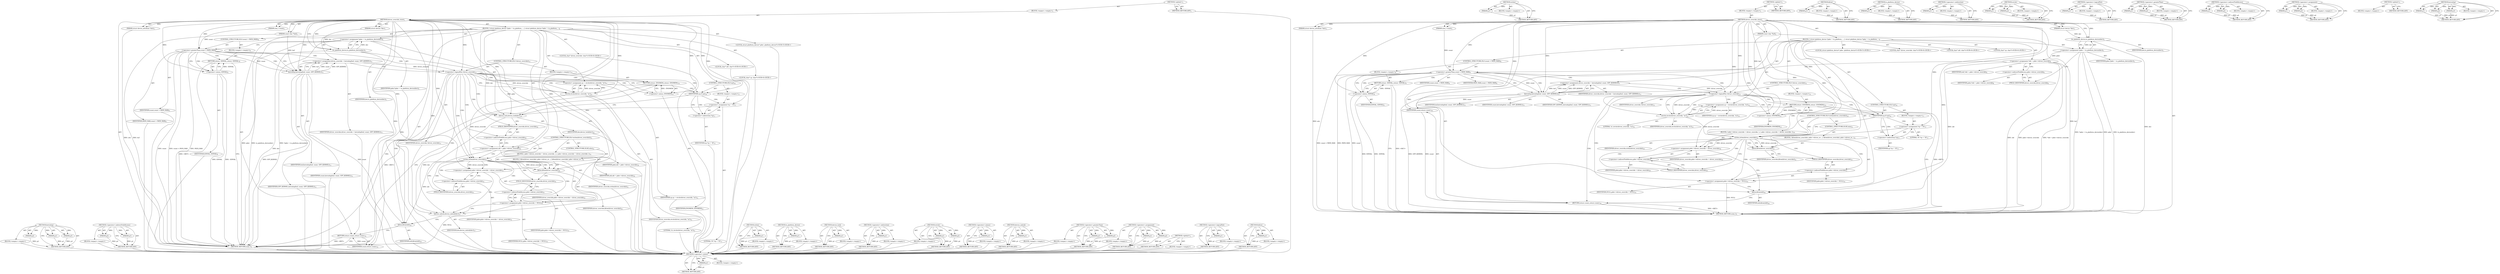 digraph "kfree" {
vulnerable_130 [label=<(METHOD,&lt;operator&gt;.minus)>];
vulnerable_131 [label=<(PARAM,p1)>];
vulnerable_132 [label=<(BLOCK,&lt;empty&gt;,&lt;empty&gt;)>];
vulnerable_133 [label=<(METHOD_RETURN,ANY)>];
vulnerable_153 [label=<(METHOD,strlen)>];
vulnerable_154 [label=<(PARAM,p1)>];
vulnerable_155 [label=<(BLOCK,&lt;empty&gt;,&lt;empty&gt;)>];
vulnerable_156 [label=<(METHOD_RETURN,ANY)>];
vulnerable_6 [label=<(METHOD,&lt;global&gt;)<SUB>1</SUB>>];
vulnerable_7 [label=<(BLOCK,&lt;empty&gt;,&lt;empty&gt;)<SUB>1</SUB>>];
vulnerable_8 [label=<(METHOD,driver_override_store)<SUB>1</SUB>>];
vulnerable_9 [label=<(PARAM,struct device *dev)<SUB>1</SUB>>];
vulnerable_10 [label=<(PARAM,struct device_attribute *attr)<SUB>2</SUB>>];
vulnerable_11 [label=<(PARAM,const char *buf)<SUB>3</SUB>>];
vulnerable_12 [label=<(PARAM,size_t count)<SUB>3</SUB>>];
vulnerable_13 [label=<(BLOCK,{
 	struct platform_device *pdev = to_platform_...,{
 	struct platform_device *pdev = to_platform_...)<SUB>4</SUB>>];
vulnerable_14 [label="<(LOCAL,struct platform_device* pdev: platform_device*)<SUB>5</SUB>>"];
vulnerable_15 [label=<(&lt;operator&gt;.assignment,*pdev = to_platform_device(dev))<SUB>5</SUB>>];
vulnerable_16 [label=<(IDENTIFIER,pdev,*pdev = to_platform_device(dev))<SUB>5</SUB>>];
vulnerable_17 [label=<(to_platform_device,to_platform_device(dev))<SUB>5</SUB>>];
vulnerable_18 [label=<(IDENTIFIER,dev,to_platform_device(dev))<SUB>5</SUB>>];
vulnerable_19 [label="<(LOCAL,char* driver_override: char*)<SUB>6</SUB>>"];
vulnerable_20 [label="<(LOCAL,char* old: char*)<SUB>6</SUB>>"];
vulnerable_21 [label="<(LOCAL,char* cp: char*)<SUB>6</SUB>>"];
vulnerable_22 [label=<(&lt;operator&gt;.assignment,*old = pdev-&gt;driver_override)<SUB>6</SUB>>];
vulnerable_23 [label=<(IDENTIFIER,old,*old = pdev-&gt;driver_override)<SUB>6</SUB>>];
vulnerable_24 [label=<(&lt;operator&gt;.indirectFieldAccess,pdev-&gt;driver_override)<SUB>6</SUB>>];
vulnerable_25 [label=<(IDENTIFIER,pdev,*old = pdev-&gt;driver_override)<SUB>6</SUB>>];
vulnerable_26 [label=<(FIELD_IDENTIFIER,driver_override,driver_override)<SUB>6</SUB>>];
vulnerable_27 [label=<(CONTROL_STRUCTURE,IF,if (count &gt; PATH_MAX))<SUB>8</SUB>>];
vulnerable_28 [label=<(&lt;operator&gt;.greaterThan,count &gt; PATH_MAX)<SUB>8</SUB>>];
vulnerable_29 [label=<(IDENTIFIER,count,count &gt; PATH_MAX)<SUB>8</SUB>>];
vulnerable_30 [label=<(IDENTIFIER,PATH_MAX,count &gt; PATH_MAX)<SUB>8</SUB>>];
vulnerable_31 [label=<(BLOCK,&lt;empty&gt;,&lt;empty&gt;)<SUB>9</SUB>>];
vulnerable_32 [label=<(RETURN,return -EINVAL;,return -EINVAL;)<SUB>9</SUB>>];
vulnerable_33 [label=<(&lt;operator&gt;.minus,-EINVAL)<SUB>9</SUB>>];
vulnerable_34 [label=<(IDENTIFIER,EINVAL,-EINVAL)<SUB>9</SUB>>];
vulnerable_35 [label=<(&lt;operator&gt;.assignment,driver_override = kstrndup(buf, count, GFP_KERNEL))<SUB>11</SUB>>];
vulnerable_36 [label=<(IDENTIFIER,driver_override,driver_override = kstrndup(buf, count, GFP_KERNEL))<SUB>11</SUB>>];
vulnerable_37 [label=<(kstrndup,kstrndup(buf, count, GFP_KERNEL))<SUB>11</SUB>>];
vulnerable_38 [label=<(IDENTIFIER,buf,kstrndup(buf, count, GFP_KERNEL))<SUB>11</SUB>>];
vulnerable_39 [label=<(IDENTIFIER,count,kstrndup(buf, count, GFP_KERNEL))<SUB>11</SUB>>];
vulnerable_40 [label=<(IDENTIFIER,GFP_KERNEL,kstrndup(buf, count, GFP_KERNEL))<SUB>11</SUB>>];
vulnerable_41 [label=<(CONTROL_STRUCTURE,IF,if (!driver_override))<SUB>12</SUB>>];
vulnerable_42 [label=<(&lt;operator&gt;.logicalNot,!driver_override)<SUB>12</SUB>>];
vulnerable_43 [label=<(IDENTIFIER,driver_override,!driver_override)<SUB>12</SUB>>];
vulnerable_44 [label=<(BLOCK,&lt;empty&gt;,&lt;empty&gt;)<SUB>13</SUB>>];
vulnerable_45 [label=<(RETURN,return -ENOMEM;,return -ENOMEM;)<SUB>13</SUB>>];
vulnerable_46 [label=<(&lt;operator&gt;.minus,-ENOMEM)<SUB>13</SUB>>];
vulnerable_47 [label=<(IDENTIFIER,ENOMEM,-ENOMEM)<SUB>13</SUB>>];
vulnerable_48 [label=<(&lt;operator&gt;.assignment,cp = strchr(driver_override, '\n'))<SUB>15</SUB>>];
vulnerable_49 [label=<(IDENTIFIER,cp,cp = strchr(driver_override, '\n'))<SUB>15</SUB>>];
vulnerable_50 [label=<(strchr,strchr(driver_override, '\n'))<SUB>15</SUB>>];
vulnerable_51 [label=<(IDENTIFIER,driver_override,strchr(driver_override, '\n'))<SUB>15</SUB>>];
vulnerable_52 [label=<(LITERAL,'\n',strchr(driver_override, '\n'))<SUB>15</SUB>>];
vulnerable_53 [label=<(CONTROL_STRUCTURE,IF,if (cp))<SUB>16</SUB>>];
vulnerable_54 [label=<(IDENTIFIER,cp,if (cp))<SUB>16</SUB>>];
vulnerable_55 [label=<(BLOCK,&lt;empty&gt;,&lt;empty&gt;)<SUB>17</SUB>>];
vulnerable_56 [label=<(&lt;operator&gt;.assignment,*cp = '\0')<SUB>17</SUB>>];
vulnerable_57 [label=<(&lt;operator&gt;.indirection,*cp)<SUB>17</SUB>>];
vulnerable_58 [label=<(IDENTIFIER,cp,*cp = '\0')<SUB>17</SUB>>];
vulnerable_59 [label=<(LITERAL,'\0',*cp = '\0')<SUB>17</SUB>>];
vulnerable_60 [label=<(CONTROL_STRUCTURE,IF,if (strlen(driver_override)))<SUB>19</SUB>>];
vulnerable_61 [label=<(strlen,strlen(driver_override))<SUB>19</SUB>>];
vulnerable_62 [label=<(IDENTIFIER,driver_override,strlen(driver_override))<SUB>19</SUB>>];
vulnerable_63 [label=<(BLOCK,{
 		pdev-&gt;driver_override = driver_override;
 	},{
 		pdev-&gt;driver_override = driver_override;
 	})<SUB>19</SUB>>];
vulnerable_64 [label=<(&lt;operator&gt;.assignment,pdev-&gt;driver_override = driver_override)<SUB>20</SUB>>];
vulnerable_65 [label=<(&lt;operator&gt;.indirectFieldAccess,pdev-&gt;driver_override)<SUB>20</SUB>>];
vulnerable_66 [label=<(IDENTIFIER,pdev,pdev-&gt;driver_override = driver_override)<SUB>20</SUB>>];
vulnerable_67 [label=<(FIELD_IDENTIFIER,driver_override,driver_override)<SUB>20</SUB>>];
vulnerable_68 [label=<(IDENTIFIER,driver_override,pdev-&gt;driver_override = driver_override)<SUB>20</SUB>>];
vulnerable_69 [label=<(CONTROL_STRUCTURE,ELSE,else)<SUB>21</SUB>>];
vulnerable_70 [label=<(BLOCK,{
 		kfree(driver_override);
 		pdev-&gt;driver_ov...,{
 		kfree(driver_override);
 		pdev-&gt;driver_ov...)<SUB>21</SUB>>];
vulnerable_71 [label=<(kfree,kfree(driver_override))<SUB>22</SUB>>];
vulnerable_72 [label=<(IDENTIFIER,driver_override,kfree(driver_override))<SUB>22</SUB>>];
vulnerable_73 [label=<(&lt;operator&gt;.assignment,pdev-&gt;driver_override = NULL)<SUB>23</SUB>>];
vulnerable_74 [label=<(&lt;operator&gt;.indirectFieldAccess,pdev-&gt;driver_override)<SUB>23</SUB>>];
vulnerable_75 [label=<(IDENTIFIER,pdev,pdev-&gt;driver_override = NULL)<SUB>23</SUB>>];
vulnerable_76 [label=<(FIELD_IDENTIFIER,driver_override,driver_override)<SUB>23</SUB>>];
vulnerable_77 [label=<(IDENTIFIER,NULL,pdev-&gt;driver_override = NULL)<SUB>23</SUB>>];
vulnerable_78 [label=<(kfree,kfree(old))<SUB>26</SUB>>];
vulnerable_79 [label=<(IDENTIFIER,old,kfree(old))<SUB>26</SUB>>];
vulnerable_80 [label=<(RETURN,return count;,return count;)<SUB>28</SUB>>];
vulnerable_81 [label=<(IDENTIFIER,count,return count;)<SUB>28</SUB>>];
vulnerable_82 [label=<(METHOD_RETURN,ssize_t)<SUB>1</SUB>>];
vulnerable_84 [label=<(METHOD_RETURN,ANY)<SUB>1</SUB>>];
vulnerable_157 [label=<(METHOD,kfree)>];
vulnerable_158 [label=<(PARAM,p1)>];
vulnerable_159 [label=<(BLOCK,&lt;empty&gt;,&lt;empty&gt;)>];
vulnerable_160 [label=<(METHOD_RETURN,ANY)>];
vulnerable_116 [label=<(METHOD,to_platform_device)>];
vulnerable_117 [label=<(PARAM,p1)>];
vulnerable_118 [label=<(BLOCK,&lt;empty&gt;,&lt;empty&gt;)>];
vulnerable_119 [label=<(METHOD_RETURN,ANY)>];
vulnerable_149 [label=<(METHOD,&lt;operator&gt;.indirection)>];
vulnerable_150 [label=<(PARAM,p1)>];
vulnerable_151 [label=<(BLOCK,&lt;empty&gt;,&lt;empty&gt;)>];
vulnerable_152 [label=<(METHOD_RETURN,ANY)>];
vulnerable_144 [label=<(METHOD,strchr)>];
vulnerable_145 [label=<(PARAM,p1)>];
vulnerable_146 [label=<(PARAM,p2)>];
vulnerable_147 [label=<(BLOCK,&lt;empty&gt;,&lt;empty&gt;)>];
vulnerable_148 [label=<(METHOD_RETURN,ANY)>];
vulnerable_140 [label=<(METHOD,&lt;operator&gt;.logicalNot)>];
vulnerable_141 [label=<(PARAM,p1)>];
vulnerable_142 [label=<(BLOCK,&lt;empty&gt;,&lt;empty&gt;)>];
vulnerable_143 [label=<(METHOD_RETURN,ANY)>];
vulnerable_125 [label=<(METHOD,&lt;operator&gt;.greaterThan)>];
vulnerable_126 [label=<(PARAM,p1)>];
vulnerable_127 [label=<(PARAM,p2)>];
vulnerable_128 [label=<(BLOCK,&lt;empty&gt;,&lt;empty&gt;)>];
vulnerable_129 [label=<(METHOD_RETURN,ANY)>];
vulnerable_120 [label=<(METHOD,&lt;operator&gt;.indirectFieldAccess)>];
vulnerable_121 [label=<(PARAM,p1)>];
vulnerable_122 [label=<(PARAM,p2)>];
vulnerable_123 [label=<(BLOCK,&lt;empty&gt;,&lt;empty&gt;)>];
vulnerable_124 [label=<(METHOD_RETURN,ANY)>];
vulnerable_111 [label=<(METHOD,&lt;operator&gt;.assignment)>];
vulnerable_112 [label=<(PARAM,p1)>];
vulnerable_113 [label=<(PARAM,p2)>];
vulnerable_114 [label=<(BLOCK,&lt;empty&gt;,&lt;empty&gt;)>];
vulnerable_115 [label=<(METHOD_RETURN,ANY)>];
vulnerable_105 [label=<(METHOD,&lt;global&gt;)<SUB>1</SUB>>];
vulnerable_106 [label=<(BLOCK,&lt;empty&gt;,&lt;empty&gt;)>];
vulnerable_107 [label=<(METHOD_RETURN,ANY)>];
vulnerable_134 [label=<(METHOD,kstrndup)>];
vulnerable_135 [label=<(PARAM,p1)>];
vulnerable_136 [label=<(PARAM,p2)>];
vulnerable_137 [label=<(PARAM,p3)>];
vulnerable_138 [label=<(BLOCK,&lt;empty&gt;,&lt;empty&gt;)>];
vulnerable_139 [label=<(METHOD_RETURN,ANY)>];
fixed_133 [label=<(METHOD,kstrndup)>];
fixed_134 [label=<(PARAM,p1)>];
fixed_135 [label=<(PARAM,p2)>];
fixed_136 [label=<(PARAM,p3)>];
fixed_137 [label=<(BLOCK,&lt;empty&gt;,&lt;empty&gt;)>];
fixed_138 [label=<(METHOD_RETURN,ANY)>];
fixed_156 [label=<(METHOD,&lt;operator&gt;.indirectFieldAccess)>];
fixed_157 [label=<(PARAM,p1)>];
fixed_158 [label=<(PARAM,p2)>];
fixed_159 [label=<(BLOCK,&lt;empty&gt;,&lt;empty&gt;)>];
fixed_160 [label=<(METHOD_RETURN,ANY)>];
fixed_6 [label=<(METHOD,&lt;global&gt;)<SUB>1</SUB>>];
fixed_7 [label=<(BLOCK,&lt;empty&gt;,&lt;empty&gt;)<SUB>1</SUB>>];
fixed_8 [label=<(METHOD,driver_override_store)<SUB>1</SUB>>];
fixed_9 [label=<(PARAM,struct device *dev)<SUB>1</SUB>>];
fixed_10 [label=<(PARAM,struct device_attribute *attr)<SUB>2</SUB>>];
fixed_11 [label=<(PARAM,const char *buf)<SUB>3</SUB>>];
fixed_12 [label=<(PARAM,size_t count)<SUB>3</SUB>>];
fixed_13 [label=<(BLOCK,{
 	struct platform_device *pdev = to_platform_...,{
 	struct platform_device *pdev = to_platform_...)<SUB>4</SUB>>];
fixed_14 [label="<(LOCAL,struct platform_device* pdev: platform_device*)<SUB>5</SUB>>"];
fixed_15 [label=<(&lt;operator&gt;.assignment,*pdev = to_platform_device(dev))<SUB>5</SUB>>];
fixed_16 [label=<(IDENTIFIER,pdev,*pdev = to_platform_device(dev))<SUB>5</SUB>>];
fixed_17 [label=<(to_platform_device,to_platform_device(dev))<SUB>5</SUB>>];
fixed_18 [label=<(IDENTIFIER,dev,to_platform_device(dev))<SUB>5</SUB>>];
fixed_19 [label="<(LOCAL,char* driver_override: char*)<SUB>6</SUB>>"];
fixed_20 [label="<(LOCAL,char* old: char*)<SUB>6</SUB>>"];
fixed_21 [label="<(LOCAL,char* cp: char*)<SUB>6</SUB>>"];
fixed_22 [label=<(CONTROL_STRUCTURE,IF,if (count &gt; PATH_MAX))<SUB>8</SUB>>];
fixed_23 [label=<(&lt;operator&gt;.greaterThan,count &gt; PATH_MAX)<SUB>8</SUB>>];
fixed_24 [label=<(IDENTIFIER,count,count &gt; PATH_MAX)<SUB>8</SUB>>];
fixed_25 [label=<(IDENTIFIER,PATH_MAX,count &gt; PATH_MAX)<SUB>8</SUB>>];
fixed_26 [label=<(BLOCK,&lt;empty&gt;,&lt;empty&gt;)<SUB>9</SUB>>];
fixed_27 [label=<(RETURN,return -EINVAL;,return -EINVAL;)<SUB>9</SUB>>];
fixed_28 [label=<(&lt;operator&gt;.minus,-EINVAL)<SUB>9</SUB>>];
fixed_29 [label=<(IDENTIFIER,EINVAL,-EINVAL)<SUB>9</SUB>>];
fixed_30 [label=<(&lt;operator&gt;.assignment,driver_override = kstrndup(buf, count, GFP_KERNEL))<SUB>11</SUB>>];
fixed_31 [label=<(IDENTIFIER,driver_override,driver_override = kstrndup(buf, count, GFP_KERNEL))<SUB>11</SUB>>];
fixed_32 [label=<(kstrndup,kstrndup(buf, count, GFP_KERNEL))<SUB>11</SUB>>];
fixed_33 [label=<(IDENTIFIER,buf,kstrndup(buf, count, GFP_KERNEL))<SUB>11</SUB>>];
fixed_34 [label=<(IDENTIFIER,count,kstrndup(buf, count, GFP_KERNEL))<SUB>11</SUB>>];
fixed_35 [label=<(IDENTIFIER,GFP_KERNEL,kstrndup(buf, count, GFP_KERNEL))<SUB>11</SUB>>];
fixed_36 [label=<(CONTROL_STRUCTURE,IF,if (!driver_override))<SUB>12</SUB>>];
fixed_37 [label=<(&lt;operator&gt;.logicalNot,!driver_override)<SUB>12</SUB>>];
fixed_38 [label=<(IDENTIFIER,driver_override,!driver_override)<SUB>12</SUB>>];
fixed_39 [label=<(BLOCK,&lt;empty&gt;,&lt;empty&gt;)<SUB>13</SUB>>];
fixed_40 [label=<(RETURN,return -ENOMEM;,return -ENOMEM;)<SUB>13</SUB>>];
fixed_41 [label=<(&lt;operator&gt;.minus,-ENOMEM)<SUB>13</SUB>>];
fixed_42 [label=<(IDENTIFIER,ENOMEM,-ENOMEM)<SUB>13</SUB>>];
fixed_43 [label=<(&lt;operator&gt;.assignment,cp = strchr(driver_override, '\n'))<SUB>15</SUB>>];
fixed_44 [label=<(IDENTIFIER,cp,cp = strchr(driver_override, '\n'))<SUB>15</SUB>>];
fixed_45 [label=<(strchr,strchr(driver_override, '\n'))<SUB>15</SUB>>];
fixed_46 [label=<(IDENTIFIER,driver_override,strchr(driver_override, '\n'))<SUB>15</SUB>>];
fixed_47 [label=<(LITERAL,'\n',strchr(driver_override, '\n'))<SUB>15</SUB>>];
fixed_48 [label=<(CONTROL_STRUCTURE,IF,if (cp))<SUB>16</SUB>>];
fixed_49 [label=<(IDENTIFIER,cp,if (cp))<SUB>16</SUB>>];
fixed_50 [label=<(BLOCK,&lt;empty&gt;,&lt;empty&gt;)<SUB>17</SUB>>];
fixed_51 [label=<(&lt;operator&gt;.assignment,*cp = '\0')<SUB>17</SUB>>];
fixed_52 [label=<(&lt;operator&gt;.indirection,*cp)<SUB>17</SUB>>];
fixed_53 [label=<(IDENTIFIER,cp,*cp = '\0')<SUB>17</SUB>>];
fixed_54 [label=<(LITERAL,'\0',*cp = '\0')<SUB>17</SUB>>];
fixed_55 [label=<(device_lock,device_lock(dev))<SUB>19</SUB>>];
fixed_56 [label=<(IDENTIFIER,dev,device_lock(dev))<SUB>19</SUB>>];
fixed_57 [label=<(&lt;operator&gt;.assignment,old = pdev-&gt;driver_override)<SUB>20</SUB>>];
fixed_58 [label=<(IDENTIFIER,old,old = pdev-&gt;driver_override)<SUB>20</SUB>>];
fixed_59 [label=<(&lt;operator&gt;.indirectFieldAccess,pdev-&gt;driver_override)<SUB>20</SUB>>];
fixed_60 [label=<(IDENTIFIER,pdev,old = pdev-&gt;driver_override)<SUB>20</SUB>>];
fixed_61 [label=<(FIELD_IDENTIFIER,driver_override,driver_override)<SUB>20</SUB>>];
fixed_62 [label=<(CONTROL_STRUCTURE,IF,if (strlen(driver_override)))<SUB>21</SUB>>];
fixed_63 [label=<(strlen,strlen(driver_override))<SUB>21</SUB>>];
fixed_64 [label=<(IDENTIFIER,driver_override,strlen(driver_override))<SUB>21</SUB>>];
fixed_65 [label=<(BLOCK,{
 		pdev-&gt;driver_override = driver_override;
 	},{
 		pdev-&gt;driver_override = driver_override;
 	})<SUB>21</SUB>>];
fixed_66 [label=<(&lt;operator&gt;.assignment,pdev-&gt;driver_override = driver_override)<SUB>22</SUB>>];
fixed_67 [label=<(&lt;operator&gt;.indirectFieldAccess,pdev-&gt;driver_override)<SUB>22</SUB>>];
fixed_68 [label=<(IDENTIFIER,pdev,pdev-&gt;driver_override = driver_override)<SUB>22</SUB>>];
fixed_69 [label=<(FIELD_IDENTIFIER,driver_override,driver_override)<SUB>22</SUB>>];
fixed_70 [label=<(IDENTIFIER,driver_override,pdev-&gt;driver_override = driver_override)<SUB>22</SUB>>];
fixed_71 [label=<(CONTROL_STRUCTURE,ELSE,else)<SUB>23</SUB>>];
fixed_72 [label=<(BLOCK,{
 		kfree(driver_override);
 		pdev-&gt;driver_ov...,{
 		kfree(driver_override);
 		pdev-&gt;driver_ov...)<SUB>23</SUB>>];
fixed_73 [label=<(kfree,kfree(driver_override))<SUB>24</SUB>>];
fixed_74 [label=<(IDENTIFIER,driver_override,kfree(driver_override))<SUB>24</SUB>>];
fixed_75 [label=<(&lt;operator&gt;.assignment,pdev-&gt;driver_override = NULL)<SUB>25</SUB>>];
fixed_76 [label=<(&lt;operator&gt;.indirectFieldAccess,pdev-&gt;driver_override)<SUB>25</SUB>>];
fixed_77 [label=<(IDENTIFIER,pdev,pdev-&gt;driver_override = NULL)<SUB>25</SUB>>];
fixed_78 [label=<(FIELD_IDENTIFIER,driver_override,driver_override)<SUB>25</SUB>>];
fixed_79 [label=<(IDENTIFIER,NULL,pdev-&gt;driver_override = NULL)<SUB>25</SUB>>];
fixed_80 [label=<(device_unlock,device_unlock(dev))<SUB>27</SUB>>];
fixed_81 [label=<(IDENTIFIER,dev,device_unlock(dev))<SUB>27</SUB>>];
fixed_82 [label=<(kfree,kfree(old))<SUB>29</SUB>>];
fixed_83 [label=<(IDENTIFIER,old,kfree(old))<SUB>29</SUB>>];
fixed_84 [label=<(RETURN,return count;,return count;)<SUB>31</SUB>>];
fixed_85 [label=<(IDENTIFIER,count,return count;)<SUB>31</SUB>>];
fixed_86 [label=<(METHOD_RETURN,ssize_t)<SUB>1</SUB>>];
fixed_88 [label=<(METHOD_RETURN,ANY)<SUB>1</SUB>>];
fixed_161 [label=<(METHOD,strlen)>];
fixed_162 [label=<(PARAM,p1)>];
fixed_163 [label=<(BLOCK,&lt;empty&gt;,&lt;empty&gt;)>];
fixed_164 [label=<(METHOD_RETURN,ANY)>];
fixed_120 [label=<(METHOD,to_platform_device)>];
fixed_121 [label=<(PARAM,p1)>];
fixed_122 [label=<(BLOCK,&lt;empty&gt;,&lt;empty&gt;)>];
fixed_123 [label=<(METHOD_RETURN,ANY)>];
fixed_152 [label=<(METHOD,device_lock)>];
fixed_153 [label=<(PARAM,p1)>];
fixed_154 [label=<(BLOCK,&lt;empty&gt;,&lt;empty&gt;)>];
fixed_155 [label=<(METHOD_RETURN,ANY)>];
fixed_148 [label=<(METHOD,&lt;operator&gt;.indirection)>];
fixed_149 [label=<(PARAM,p1)>];
fixed_150 [label=<(BLOCK,&lt;empty&gt;,&lt;empty&gt;)>];
fixed_151 [label=<(METHOD_RETURN,ANY)>];
fixed_143 [label=<(METHOD,strchr)>];
fixed_144 [label=<(PARAM,p1)>];
fixed_145 [label=<(PARAM,p2)>];
fixed_146 [label=<(BLOCK,&lt;empty&gt;,&lt;empty&gt;)>];
fixed_147 [label=<(METHOD_RETURN,ANY)>];
fixed_129 [label=<(METHOD,&lt;operator&gt;.minus)>];
fixed_130 [label=<(PARAM,p1)>];
fixed_131 [label=<(BLOCK,&lt;empty&gt;,&lt;empty&gt;)>];
fixed_132 [label=<(METHOD_RETURN,ANY)>];
fixed_169 [label=<(METHOD,device_unlock)>];
fixed_170 [label=<(PARAM,p1)>];
fixed_171 [label=<(BLOCK,&lt;empty&gt;,&lt;empty&gt;)>];
fixed_172 [label=<(METHOD_RETURN,ANY)>];
fixed_124 [label=<(METHOD,&lt;operator&gt;.greaterThan)>];
fixed_125 [label=<(PARAM,p1)>];
fixed_126 [label=<(PARAM,p2)>];
fixed_127 [label=<(BLOCK,&lt;empty&gt;,&lt;empty&gt;)>];
fixed_128 [label=<(METHOD_RETURN,ANY)>];
fixed_115 [label=<(METHOD,&lt;operator&gt;.assignment)>];
fixed_116 [label=<(PARAM,p1)>];
fixed_117 [label=<(PARAM,p2)>];
fixed_118 [label=<(BLOCK,&lt;empty&gt;,&lt;empty&gt;)>];
fixed_119 [label=<(METHOD_RETURN,ANY)>];
fixed_109 [label=<(METHOD,&lt;global&gt;)<SUB>1</SUB>>];
fixed_110 [label=<(BLOCK,&lt;empty&gt;,&lt;empty&gt;)>];
fixed_111 [label=<(METHOD_RETURN,ANY)>];
fixed_139 [label=<(METHOD,&lt;operator&gt;.logicalNot)>];
fixed_140 [label=<(PARAM,p1)>];
fixed_141 [label=<(BLOCK,&lt;empty&gt;,&lt;empty&gt;)>];
fixed_142 [label=<(METHOD_RETURN,ANY)>];
fixed_165 [label=<(METHOD,kfree)>];
fixed_166 [label=<(PARAM,p1)>];
fixed_167 [label=<(BLOCK,&lt;empty&gt;,&lt;empty&gt;)>];
fixed_168 [label=<(METHOD_RETURN,ANY)>];
vulnerable_130 -> vulnerable_131  [key=0, label="AST: "];
vulnerable_130 -> vulnerable_131  [key=1, label="DDG: "];
vulnerable_130 -> vulnerable_132  [key=0, label="AST: "];
vulnerable_130 -> vulnerable_133  [key=0, label="AST: "];
vulnerable_130 -> vulnerable_133  [key=1, label="CFG: "];
vulnerable_131 -> vulnerable_133  [key=0, label="DDG: p1"];
vulnerable_153 -> vulnerable_154  [key=0, label="AST: "];
vulnerable_153 -> vulnerable_154  [key=1, label="DDG: "];
vulnerable_153 -> vulnerable_155  [key=0, label="AST: "];
vulnerable_153 -> vulnerable_156  [key=0, label="AST: "];
vulnerable_153 -> vulnerable_156  [key=1, label="CFG: "];
vulnerable_154 -> vulnerable_156  [key=0, label="DDG: p1"];
vulnerable_6 -> vulnerable_7  [key=0, label="AST: "];
vulnerable_6 -> vulnerable_84  [key=0, label="AST: "];
vulnerable_6 -> vulnerable_84  [key=1, label="CFG: "];
vulnerable_7 -> vulnerable_8  [key=0, label="AST: "];
vulnerable_8 -> vulnerable_9  [key=0, label="AST: "];
vulnerable_8 -> vulnerable_9  [key=1, label="DDG: "];
vulnerable_8 -> vulnerable_10  [key=0, label="AST: "];
vulnerable_8 -> vulnerable_10  [key=1, label="DDG: "];
vulnerable_8 -> vulnerable_11  [key=0, label="AST: "];
vulnerable_8 -> vulnerable_11  [key=1, label="DDG: "];
vulnerable_8 -> vulnerable_12  [key=0, label="AST: "];
vulnerable_8 -> vulnerable_12  [key=1, label="DDG: "];
vulnerable_8 -> vulnerable_13  [key=0, label="AST: "];
vulnerable_8 -> vulnerable_82  [key=0, label="AST: "];
vulnerable_8 -> vulnerable_17  [key=0, label="CFG: "];
vulnerable_8 -> vulnerable_17  [key=1, label="DDG: "];
vulnerable_8 -> vulnerable_54  [key=0, label="DDG: "];
vulnerable_8 -> vulnerable_78  [key=0, label="DDG: "];
vulnerable_8 -> vulnerable_81  [key=0, label="DDG: "];
vulnerable_8 -> vulnerable_28  [key=0, label="DDG: "];
vulnerable_8 -> vulnerable_37  [key=0, label="DDG: "];
vulnerable_8 -> vulnerable_42  [key=0, label="DDG: "];
vulnerable_8 -> vulnerable_50  [key=0, label="DDG: "];
vulnerable_8 -> vulnerable_56  [key=0, label="DDG: "];
vulnerable_8 -> vulnerable_61  [key=0, label="DDG: "];
vulnerable_8 -> vulnerable_64  [key=0, label="DDG: "];
vulnerable_8 -> vulnerable_73  [key=0, label="DDG: "];
vulnerable_8 -> vulnerable_33  [key=0, label="DDG: "];
vulnerable_8 -> vulnerable_46  [key=0, label="DDG: "];
vulnerable_8 -> vulnerable_71  [key=0, label="DDG: "];
vulnerable_9 -> vulnerable_17  [key=0, label="DDG: dev"];
vulnerable_10 -> vulnerable_82  [key=0, label="DDG: attr"];
vulnerable_11 -> vulnerable_82  [key=0, label="DDG: buf"];
vulnerable_11 -> vulnerable_37  [key=0, label="DDG: buf"];
vulnerable_12 -> vulnerable_28  [key=0, label="DDG: count"];
vulnerable_13 -> vulnerable_14  [key=0, label="AST: "];
vulnerable_13 -> vulnerable_15  [key=0, label="AST: "];
vulnerable_13 -> vulnerable_19  [key=0, label="AST: "];
vulnerable_13 -> vulnerable_20  [key=0, label="AST: "];
vulnerable_13 -> vulnerable_21  [key=0, label="AST: "];
vulnerable_13 -> vulnerable_22  [key=0, label="AST: "];
vulnerable_13 -> vulnerable_27  [key=0, label="AST: "];
vulnerable_13 -> vulnerable_35  [key=0, label="AST: "];
vulnerable_13 -> vulnerable_41  [key=0, label="AST: "];
vulnerable_13 -> vulnerable_48  [key=0, label="AST: "];
vulnerable_13 -> vulnerable_53  [key=0, label="AST: "];
vulnerable_13 -> vulnerable_60  [key=0, label="AST: "];
vulnerable_13 -> vulnerable_78  [key=0, label="AST: "];
vulnerable_13 -> vulnerable_80  [key=0, label="AST: "];
vulnerable_15 -> vulnerable_16  [key=0, label="AST: "];
vulnerable_15 -> vulnerable_17  [key=0, label="AST: "];
vulnerable_15 -> vulnerable_26  [key=0, label="CFG: "];
vulnerable_15 -> vulnerable_82  [key=0, label="DDG: pdev"];
vulnerable_15 -> vulnerable_82  [key=1, label="DDG: to_platform_device(dev)"];
vulnerable_15 -> vulnerable_82  [key=2, label="DDG: *pdev = to_platform_device(dev)"];
vulnerable_15 -> vulnerable_22  [key=0, label="DDG: pdev"];
vulnerable_17 -> vulnerable_18  [key=0, label="AST: "];
vulnerable_17 -> vulnerable_15  [key=0, label="CFG: "];
vulnerable_17 -> vulnerable_15  [key=1, label="DDG: dev"];
vulnerable_17 -> vulnerable_82  [key=0, label="DDG: dev"];
vulnerable_22 -> vulnerable_23  [key=0, label="AST: "];
vulnerable_22 -> vulnerable_24  [key=0, label="AST: "];
vulnerable_22 -> vulnerable_28  [key=0, label="CFG: "];
vulnerable_22 -> vulnerable_82  [key=0, label="DDG: old"];
vulnerable_22 -> vulnerable_82  [key=1, label="DDG: pdev-&gt;driver_override"];
vulnerable_22 -> vulnerable_82  [key=2, label="DDG: *old = pdev-&gt;driver_override"];
vulnerable_22 -> vulnerable_78  [key=0, label="DDG: old"];
vulnerable_24 -> vulnerable_25  [key=0, label="AST: "];
vulnerable_24 -> vulnerable_26  [key=0, label="AST: "];
vulnerable_24 -> vulnerable_22  [key=0, label="CFG: "];
vulnerable_26 -> vulnerable_24  [key=0, label="CFG: "];
vulnerable_27 -> vulnerable_28  [key=0, label="AST: "];
vulnerable_27 -> vulnerable_31  [key=0, label="AST: "];
vulnerable_28 -> vulnerable_29  [key=0, label="AST: "];
vulnerable_28 -> vulnerable_30  [key=0, label="AST: "];
vulnerable_28 -> vulnerable_33  [key=0, label="CFG: "];
vulnerable_28 -> vulnerable_33  [key=1, label="CDG: "];
vulnerable_28 -> vulnerable_37  [key=0, label="CFG: "];
vulnerable_28 -> vulnerable_37  [key=1, label="DDG: count"];
vulnerable_28 -> vulnerable_37  [key=2, label="CDG: "];
vulnerable_28 -> vulnerable_82  [key=0, label="DDG: count"];
vulnerable_28 -> vulnerable_82  [key=1, label="DDG: count &gt; PATH_MAX"];
vulnerable_28 -> vulnerable_82  [key=2, label="DDG: PATH_MAX"];
vulnerable_28 -> vulnerable_32  [key=0, label="CDG: "];
vulnerable_28 -> vulnerable_42  [key=0, label="CDG: "];
vulnerable_28 -> vulnerable_35  [key=0, label="CDG: "];
vulnerable_31 -> vulnerable_32  [key=0, label="AST: "];
vulnerable_32 -> vulnerable_33  [key=0, label="AST: "];
vulnerable_32 -> vulnerable_82  [key=0, label="CFG: "];
vulnerable_32 -> vulnerable_82  [key=1, label="DDG: &lt;RET&gt;"];
vulnerable_33 -> vulnerable_34  [key=0, label="AST: "];
vulnerable_33 -> vulnerable_32  [key=0, label="CFG: "];
vulnerable_33 -> vulnerable_32  [key=1, label="DDG: -EINVAL"];
vulnerable_33 -> vulnerable_82  [key=0, label="DDG: EINVAL"];
vulnerable_33 -> vulnerable_82  [key=1, label="DDG: -EINVAL"];
vulnerable_35 -> vulnerable_36  [key=0, label="AST: "];
vulnerable_35 -> vulnerable_37  [key=0, label="AST: "];
vulnerable_35 -> vulnerable_42  [key=0, label="CFG: "];
vulnerable_35 -> vulnerable_42  [key=1, label="DDG: driver_override"];
vulnerable_37 -> vulnerable_38  [key=0, label="AST: "];
vulnerable_37 -> vulnerable_39  [key=0, label="AST: "];
vulnerable_37 -> vulnerable_40  [key=0, label="AST: "];
vulnerable_37 -> vulnerable_35  [key=0, label="CFG: "];
vulnerable_37 -> vulnerable_35  [key=1, label="DDG: buf"];
vulnerable_37 -> vulnerable_35  [key=2, label="DDG: count"];
vulnerable_37 -> vulnerable_35  [key=3, label="DDG: GFP_KERNEL"];
vulnerable_37 -> vulnerable_82  [key=0, label="DDG: GFP_KERNEL"];
vulnerable_37 -> vulnerable_81  [key=0, label="DDG: count"];
vulnerable_41 -> vulnerable_42  [key=0, label="AST: "];
vulnerable_41 -> vulnerable_44  [key=0, label="AST: "];
vulnerable_42 -> vulnerable_43  [key=0, label="AST: "];
vulnerable_42 -> vulnerable_46  [key=0, label="CFG: "];
vulnerable_42 -> vulnerable_46  [key=1, label="CDG: "];
vulnerable_42 -> vulnerable_50  [key=0, label="CFG: "];
vulnerable_42 -> vulnerable_50  [key=1, label="DDG: driver_override"];
vulnerable_42 -> vulnerable_50  [key=2, label="CDG: "];
vulnerable_42 -> vulnerable_80  [key=0, label="CDG: "];
vulnerable_42 -> vulnerable_48  [key=0, label="CDG: "];
vulnerable_42 -> vulnerable_61  [key=0, label="CDG: "];
vulnerable_42 -> vulnerable_45  [key=0, label="CDG: "];
vulnerable_42 -> vulnerable_78  [key=0, label="CDG: "];
vulnerable_42 -> vulnerable_54  [key=0, label="CDG: "];
vulnerable_44 -> vulnerable_45  [key=0, label="AST: "];
vulnerable_45 -> vulnerable_46  [key=0, label="AST: "];
vulnerable_45 -> vulnerable_82  [key=0, label="CFG: "];
vulnerable_45 -> vulnerable_82  [key=1, label="DDG: &lt;RET&gt;"];
vulnerable_46 -> vulnerable_47  [key=0, label="AST: "];
vulnerable_46 -> vulnerable_45  [key=0, label="CFG: "];
vulnerable_46 -> vulnerable_45  [key=1, label="DDG: -ENOMEM"];
vulnerable_48 -> vulnerable_49  [key=0, label="AST: "];
vulnerable_48 -> vulnerable_50  [key=0, label="AST: "];
vulnerable_48 -> vulnerable_54  [key=0, label="CFG: "];
vulnerable_50 -> vulnerable_51  [key=0, label="AST: "];
vulnerable_50 -> vulnerable_52  [key=0, label="AST: "];
vulnerable_50 -> vulnerable_48  [key=0, label="CFG: "];
vulnerable_50 -> vulnerable_48  [key=1, label="DDG: driver_override"];
vulnerable_50 -> vulnerable_48  [key=2, label="DDG: '\n'"];
vulnerable_50 -> vulnerable_61  [key=0, label="DDG: driver_override"];
vulnerable_53 -> vulnerable_54  [key=0, label="AST: "];
vulnerable_53 -> vulnerable_55  [key=0, label="AST: "];
vulnerable_54 -> vulnerable_57  [key=0, label="CFG: "];
vulnerable_54 -> vulnerable_57  [key=1, label="CDG: "];
vulnerable_54 -> vulnerable_61  [key=0, label="CFG: "];
vulnerable_54 -> vulnerable_56  [key=0, label="CDG: "];
vulnerable_55 -> vulnerable_56  [key=0, label="AST: "];
vulnerable_56 -> vulnerable_57  [key=0, label="AST: "];
vulnerable_56 -> vulnerable_59  [key=0, label="AST: "];
vulnerable_56 -> vulnerable_61  [key=0, label="CFG: "];
vulnerable_57 -> vulnerable_58  [key=0, label="AST: "];
vulnerable_57 -> vulnerable_56  [key=0, label="CFG: "];
vulnerable_60 -> vulnerable_61  [key=0, label="AST: "];
vulnerable_60 -> vulnerable_63  [key=0, label="AST: "];
vulnerable_60 -> vulnerable_69  [key=0, label="AST: "];
vulnerable_61 -> vulnerable_62  [key=0, label="AST: "];
vulnerable_61 -> vulnerable_67  [key=0, label="CFG: "];
vulnerable_61 -> vulnerable_67  [key=1, label="CDG: "];
vulnerable_61 -> vulnerable_71  [key=0, label="CFG: "];
vulnerable_61 -> vulnerable_71  [key=1, label="DDG: driver_override"];
vulnerable_61 -> vulnerable_71  [key=2, label="CDG: "];
vulnerable_61 -> vulnerable_64  [key=0, label="DDG: driver_override"];
vulnerable_61 -> vulnerable_64  [key=1, label="CDG: "];
vulnerable_61 -> vulnerable_73  [key=0, label="CDG: "];
vulnerable_61 -> vulnerable_74  [key=0, label="CDG: "];
vulnerable_61 -> vulnerable_76  [key=0, label="CDG: "];
vulnerable_61 -> vulnerable_65  [key=0, label="CDG: "];
vulnerable_63 -> vulnerable_64  [key=0, label="AST: "];
vulnerable_64 -> vulnerable_65  [key=0, label="AST: "];
vulnerable_64 -> vulnerable_68  [key=0, label="AST: "];
vulnerable_64 -> vulnerable_78  [key=0, label="CFG: "];
vulnerable_65 -> vulnerable_66  [key=0, label="AST: "];
vulnerable_65 -> vulnerable_67  [key=0, label="AST: "];
vulnerable_65 -> vulnerable_64  [key=0, label="CFG: "];
vulnerable_67 -> vulnerable_65  [key=0, label="CFG: "];
vulnerable_69 -> vulnerable_70  [key=0, label="AST: "];
vulnerable_70 -> vulnerable_71  [key=0, label="AST: "];
vulnerable_70 -> vulnerable_73  [key=0, label="AST: "];
vulnerable_71 -> vulnerable_72  [key=0, label="AST: "];
vulnerable_71 -> vulnerable_76  [key=0, label="CFG: "];
vulnerable_73 -> vulnerable_74  [key=0, label="AST: "];
vulnerable_73 -> vulnerable_77  [key=0, label="AST: "];
vulnerable_73 -> vulnerable_78  [key=0, label="CFG: "];
vulnerable_73 -> vulnerable_82  [key=0, label="DDG: NULL"];
vulnerable_74 -> vulnerable_75  [key=0, label="AST: "];
vulnerable_74 -> vulnerable_76  [key=0, label="AST: "];
vulnerable_74 -> vulnerable_73  [key=0, label="CFG: "];
vulnerable_76 -> vulnerable_74  [key=0, label="CFG: "];
vulnerable_78 -> vulnerable_79  [key=0, label="AST: "];
vulnerable_78 -> vulnerable_80  [key=0, label="CFG: "];
vulnerable_80 -> vulnerable_81  [key=0, label="AST: "];
vulnerable_80 -> vulnerable_82  [key=0, label="CFG: "];
vulnerable_80 -> vulnerable_82  [key=1, label="DDG: &lt;RET&gt;"];
vulnerable_81 -> vulnerable_80  [key=0, label="DDG: count"];
vulnerable_157 -> vulnerable_158  [key=0, label="AST: "];
vulnerable_157 -> vulnerable_158  [key=1, label="DDG: "];
vulnerable_157 -> vulnerable_159  [key=0, label="AST: "];
vulnerable_157 -> vulnerable_160  [key=0, label="AST: "];
vulnerable_157 -> vulnerable_160  [key=1, label="CFG: "];
vulnerable_158 -> vulnerable_160  [key=0, label="DDG: p1"];
vulnerable_116 -> vulnerable_117  [key=0, label="AST: "];
vulnerable_116 -> vulnerable_117  [key=1, label="DDG: "];
vulnerable_116 -> vulnerable_118  [key=0, label="AST: "];
vulnerable_116 -> vulnerable_119  [key=0, label="AST: "];
vulnerable_116 -> vulnerable_119  [key=1, label="CFG: "];
vulnerable_117 -> vulnerable_119  [key=0, label="DDG: p1"];
vulnerable_149 -> vulnerable_150  [key=0, label="AST: "];
vulnerable_149 -> vulnerable_150  [key=1, label="DDG: "];
vulnerable_149 -> vulnerable_151  [key=0, label="AST: "];
vulnerable_149 -> vulnerable_152  [key=0, label="AST: "];
vulnerable_149 -> vulnerable_152  [key=1, label="CFG: "];
vulnerable_150 -> vulnerable_152  [key=0, label="DDG: p1"];
vulnerable_144 -> vulnerable_145  [key=0, label="AST: "];
vulnerable_144 -> vulnerable_145  [key=1, label="DDG: "];
vulnerable_144 -> vulnerable_147  [key=0, label="AST: "];
vulnerable_144 -> vulnerable_146  [key=0, label="AST: "];
vulnerable_144 -> vulnerable_146  [key=1, label="DDG: "];
vulnerable_144 -> vulnerable_148  [key=0, label="AST: "];
vulnerable_144 -> vulnerable_148  [key=1, label="CFG: "];
vulnerable_145 -> vulnerable_148  [key=0, label="DDG: p1"];
vulnerable_146 -> vulnerable_148  [key=0, label="DDG: p2"];
vulnerable_140 -> vulnerable_141  [key=0, label="AST: "];
vulnerable_140 -> vulnerable_141  [key=1, label="DDG: "];
vulnerable_140 -> vulnerable_142  [key=0, label="AST: "];
vulnerable_140 -> vulnerable_143  [key=0, label="AST: "];
vulnerable_140 -> vulnerable_143  [key=1, label="CFG: "];
vulnerable_141 -> vulnerable_143  [key=0, label="DDG: p1"];
vulnerable_125 -> vulnerable_126  [key=0, label="AST: "];
vulnerable_125 -> vulnerable_126  [key=1, label="DDG: "];
vulnerable_125 -> vulnerable_128  [key=0, label="AST: "];
vulnerable_125 -> vulnerable_127  [key=0, label="AST: "];
vulnerable_125 -> vulnerable_127  [key=1, label="DDG: "];
vulnerable_125 -> vulnerable_129  [key=0, label="AST: "];
vulnerable_125 -> vulnerable_129  [key=1, label="CFG: "];
vulnerable_126 -> vulnerable_129  [key=0, label="DDG: p1"];
vulnerable_127 -> vulnerable_129  [key=0, label="DDG: p2"];
vulnerable_120 -> vulnerable_121  [key=0, label="AST: "];
vulnerable_120 -> vulnerable_121  [key=1, label="DDG: "];
vulnerable_120 -> vulnerable_123  [key=0, label="AST: "];
vulnerable_120 -> vulnerable_122  [key=0, label="AST: "];
vulnerable_120 -> vulnerable_122  [key=1, label="DDG: "];
vulnerable_120 -> vulnerable_124  [key=0, label="AST: "];
vulnerable_120 -> vulnerable_124  [key=1, label="CFG: "];
vulnerable_121 -> vulnerable_124  [key=0, label="DDG: p1"];
vulnerable_122 -> vulnerable_124  [key=0, label="DDG: p2"];
vulnerable_111 -> vulnerable_112  [key=0, label="AST: "];
vulnerable_111 -> vulnerable_112  [key=1, label="DDG: "];
vulnerable_111 -> vulnerable_114  [key=0, label="AST: "];
vulnerable_111 -> vulnerable_113  [key=0, label="AST: "];
vulnerable_111 -> vulnerable_113  [key=1, label="DDG: "];
vulnerable_111 -> vulnerable_115  [key=0, label="AST: "];
vulnerable_111 -> vulnerable_115  [key=1, label="CFG: "];
vulnerable_112 -> vulnerable_115  [key=0, label="DDG: p1"];
vulnerable_113 -> vulnerable_115  [key=0, label="DDG: p2"];
vulnerable_105 -> vulnerable_106  [key=0, label="AST: "];
vulnerable_105 -> vulnerable_107  [key=0, label="AST: "];
vulnerable_105 -> vulnerable_107  [key=1, label="CFG: "];
vulnerable_134 -> vulnerable_135  [key=0, label="AST: "];
vulnerable_134 -> vulnerable_135  [key=1, label="DDG: "];
vulnerable_134 -> vulnerable_138  [key=0, label="AST: "];
vulnerable_134 -> vulnerable_136  [key=0, label="AST: "];
vulnerable_134 -> vulnerable_136  [key=1, label="DDG: "];
vulnerable_134 -> vulnerable_139  [key=0, label="AST: "];
vulnerable_134 -> vulnerable_139  [key=1, label="CFG: "];
vulnerable_134 -> vulnerable_137  [key=0, label="AST: "];
vulnerable_134 -> vulnerable_137  [key=1, label="DDG: "];
vulnerable_135 -> vulnerable_139  [key=0, label="DDG: p1"];
vulnerable_136 -> vulnerable_139  [key=0, label="DDG: p2"];
vulnerable_137 -> vulnerable_139  [key=0, label="DDG: p3"];
fixed_133 -> fixed_134  [key=0, label="AST: "];
fixed_133 -> fixed_134  [key=1, label="DDG: "];
fixed_133 -> fixed_137  [key=0, label="AST: "];
fixed_133 -> fixed_135  [key=0, label="AST: "];
fixed_133 -> fixed_135  [key=1, label="DDG: "];
fixed_133 -> fixed_138  [key=0, label="AST: "];
fixed_133 -> fixed_138  [key=1, label="CFG: "];
fixed_133 -> fixed_136  [key=0, label="AST: "];
fixed_133 -> fixed_136  [key=1, label="DDG: "];
fixed_134 -> fixed_138  [key=0, label="DDG: p1"];
fixed_135 -> fixed_138  [key=0, label="DDG: p2"];
fixed_136 -> fixed_138  [key=0, label="DDG: p3"];
fixed_137 -> vulnerable_130  [key=0];
fixed_138 -> vulnerable_130  [key=0];
fixed_156 -> fixed_157  [key=0, label="AST: "];
fixed_156 -> fixed_157  [key=1, label="DDG: "];
fixed_156 -> fixed_159  [key=0, label="AST: "];
fixed_156 -> fixed_158  [key=0, label="AST: "];
fixed_156 -> fixed_158  [key=1, label="DDG: "];
fixed_156 -> fixed_160  [key=0, label="AST: "];
fixed_156 -> fixed_160  [key=1, label="CFG: "];
fixed_157 -> fixed_160  [key=0, label="DDG: p1"];
fixed_158 -> fixed_160  [key=0, label="DDG: p2"];
fixed_159 -> vulnerable_130  [key=0];
fixed_160 -> vulnerable_130  [key=0];
fixed_6 -> fixed_7  [key=0, label="AST: "];
fixed_6 -> fixed_88  [key=0, label="AST: "];
fixed_6 -> fixed_88  [key=1, label="CFG: "];
fixed_7 -> fixed_8  [key=0, label="AST: "];
fixed_8 -> fixed_9  [key=0, label="AST: "];
fixed_8 -> fixed_9  [key=1, label="DDG: "];
fixed_8 -> fixed_10  [key=0, label="AST: "];
fixed_8 -> fixed_10  [key=1, label="DDG: "];
fixed_8 -> fixed_11  [key=0, label="AST: "];
fixed_8 -> fixed_11  [key=1, label="DDG: "];
fixed_8 -> fixed_12  [key=0, label="AST: "];
fixed_8 -> fixed_12  [key=1, label="DDG: "];
fixed_8 -> fixed_13  [key=0, label="AST: "];
fixed_8 -> fixed_86  [key=0, label="AST: "];
fixed_8 -> fixed_17  [key=0, label="CFG: "];
fixed_8 -> fixed_17  [key=1, label="DDG: "];
fixed_8 -> fixed_49  [key=0, label="DDG: "];
fixed_8 -> fixed_55  [key=0, label="DDG: "];
fixed_8 -> fixed_80  [key=0, label="DDG: "];
fixed_8 -> fixed_82  [key=0, label="DDG: "];
fixed_8 -> fixed_85  [key=0, label="DDG: "];
fixed_8 -> fixed_23  [key=0, label="DDG: "];
fixed_8 -> fixed_32  [key=0, label="DDG: "];
fixed_8 -> fixed_37  [key=0, label="DDG: "];
fixed_8 -> fixed_45  [key=0, label="DDG: "];
fixed_8 -> fixed_51  [key=0, label="DDG: "];
fixed_8 -> fixed_63  [key=0, label="DDG: "];
fixed_8 -> fixed_66  [key=0, label="DDG: "];
fixed_8 -> fixed_75  [key=0, label="DDG: "];
fixed_8 -> fixed_28  [key=0, label="DDG: "];
fixed_8 -> fixed_41  [key=0, label="DDG: "];
fixed_8 -> fixed_73  [key=0, label="DDG: "];
fixed_9 -> fixed_17  [key=0, label="DDG: dev"];
fixed_10 -> fixed_86  [key=0, label="DDG: attr"];
fixed_11 -> fixed_86  [key=0, label="DDG: buf"];
fixed_11 -> fixed_32  [key=0, label="DDG: buf"];
fixed_12 -> fixed_23  [key=0, label="DDG: count"];
fixed_13 -> fixed_14  [key=0, label="AST: "];
fixed_13 -> fixed_15  [key=0, label="AST: "];
fixed_13 -> fixed_19  [key=0, label="AST: "];
fixed_13 -> fixed_20  [key=0, label="AST: "];
fixed_13 -> fixed_21  [key=0, label="AST: "];
fixed_13 -> fixed_22  [key=0, label="AST: "];
fixed_13 -> fixed_30  [key=0, label="AST: "];
fixed_13 -> fixed_36  [key=0, label="AST: "];
fixed_13 -> fixed_43  [key=0, label="AST: "];
fixed_13 -> fixed_48  [key=0, label="AST: "];
fixed_13 -> fixed_55  [key=0, label="AST: "];
fixed_13 -> fixed_57  [key=0, label="AST: "];
fixed_13 -> fixed_62  [key=0, label="AST: "];
fixed_13 -> fixed_80  [key=0, label="AST: "];
fixed_13 -> fixed_82  [key=0, label="AST: "];
fixed_13 -> fixed_84  [key=0, label="AST: "];
fixed_14 -> vulnerable_130  [key=0];
fixed_15 -> fixed_16  [key=0, label="AST: "];
fixed_15 -> fixed_17  [key=0, label="AST: "];
fixed_15 -> fixed_23  [key=0, label="CFG: "];
fixed_15 -> fixed_86  [key=0, label="DDG: pdev"];
fixed_15 -> fixed_86  [key=1, label="DDG: to_platform_device(dev)"];
fixed_15 -> fixed_86  [key=2, label="DDG: *pdev = to_platform_device(dev)"];
fixed_15 -> fixed_57  [key=0, label="DDG: pdev"];
fixed_16 -> vulnerable_130  [key=0];
fixed_17 -> fixed_18  [key=0, label="AST: "];
fixed_17 -> fixed_15  [key=0, label="CFG: "];
fixed_17 -> fixed_15  [key=1, label="DDG: dev"];
fixed_17 -> fixed_86  [key=0, label="DDG: dev"];
fixed_17 -> fixed_55  [key=0, label="DDG: dev"];
fixed_18 -> vulnerable_130  [key=0];
fixed_19 -> vulnerable_130  [key=0];
fixed_20 -> vulnerable_130  [key=0];
fixed_21 -> vulnerable_130  [key=0];
fixed_22 -> fixed_23  [key=0, label="AST: "];
fixed_22 -> fixed_26  [key=0, label="AST: "];
fixed_23 -> fixed_24  [key=0, label="AST: "];
fixed_23 -> fixed_25  [key=0, label="AST: "];
fixed_23 -> fixed_28  [key=0, label="CFG: "];
fixed_23 -> fixed_28  [key=1, label="CDG: "];
fixed_23 -> fixed_32  [key=0, label="CFG: "];
fixed_23 -> fixed_32  [key=1, label="DDG: count"];
fixed_23 -> fixed_32  [key=2, label="CDG: "];
fixed_23 -> fixed_86  [key=0, label="DDG: count"];
fixed_23 -> fixed_86  [key=1, label="DDG: count &gt; PATH_MAX"];
fixed_23 -> fixed_86  [key=2, label="DDG: PATH_MAX"];
fixed_23 -> fixed_30  [key=0, label="CDG: "];
fixed_23 -> fixed_37  [key=0, label="CDG: "];
fixed_23 -> fixed_27  [key=0, label="CDG: "];
fixed_24 -> vulnerable_130  [key=0];
fixed_25 -> vulnerable_130  [key=0];
fixed_26 -> fixed_27  [key=0, label="AST: "];
fixed_27 -> fixed_28  [key=0, label="AST: "];
fixed_27 -> fixed_86  [key=0, label="CFG: "];
fixed_27 -> fixed_86  [key=1, label="DDG: &lt;RET&gt;"];
fixed_28 -> fixed_29  [key=0, label="AST: "];
fixed_28 -> fixed_27  [key=0, label="CFG: "];
fixed_28 -> fixed_27  [key=1, label="DDG: -EINVAL"];
fixed_28 -> fixed_86  [key=0, label="DDG: EINVAL"];
fixed_28 -> fixed_86  [key=1, label="DDG: -EINVAL"];
fixed_29 -> vulnerable_130  [key=0];
fixed_30 -> fixed_31  [key=0, label="AST: "];
fixed_30 -> fixed_32  [key=0, label="AST: "];
fixed_30 -> fixed_37  [key=0, label="CFG: "];
fixed_30 -> fixed_37  [key=1, label="DDG: driver_override"];
fixed_31 -> vulnerable_130  [key=0];
fixed_32 -> fixed_33  [key=0, label="AST: "];
fixed_32 -> fixed_34  [key=0, label="AST: "];
fixed_32 -> fixed_35  [key=0, label="AST: "];
fixed_32 -> fixed_30  [key=0, label="CFG: "];
fixed_32 -> fixed_30  [key=1, label="DDG: buf"];
fixed_32 -> fixed_30  [key=2, label="DDG: count"];
fixed_32 -> fixed_30  [key=3, label="DDG: GFP_KERNEL"];
fixed_32 -> fixed_86  [key=0, label="DDG: GFP_KERNEL"];
fixed_32 -> fixed_85  [key=0, label="DDG: count"];
fixed_33 -> vulnerable_130  [key=0];
fixed_34 -> vulnerable_130  [key=0];
fixed_35 -> vulnerable_130  [key=0];
fixed_36 -> fixed_37  [key=0, label="AST: "];
fixed_36 -> fixed_39  [key=0, label="AST: "];
fixed_37 -> fixed_38  [key=0, label="AST: "];
fixed_37 -> fixed_41  [key=0, label="CFG: "];
fixed_37 -> fixed_41  [key=1, label="CDG: "];
fixed_37 -> fixed_45  [key=0, label="CFG: "];
fixed_37 -> fixed_45  [key=1, label="DDG: driver_override"];
fixed_37 -> fixed_45  [key=2, label="CDG: "];
fixed_37 -> fixed_49  [key=0, label="CDG: "];
fixed_37 -> fixed_57  [key=0, label="CDG: "];
fixed_37 -> fixed_84  [key=0, label="CDG: "];
fixed_37 -> fixed_40  [key=0, label="CDG: "];
fixed_37 -> fixed_59  [key=0, label="CDG: "];
fixed_37 -> fixed_82  [key=0, label="CDG: "];
fixed_37 -> fixed_43  [key=0, label="CDG: "];
fixed_37 -> fixed_80  [key=0, label="CDG: "];
fixed_37 -> fixed_61  [key=0, label="CDG: "];
fixed_37 -> fixed_63  [key=0, label="CDG: "];
fixed_37 -> fixed_55  [key=0, label="CDG: "];
fixed_38 -> vulnerable_130  [key=0];
fixed_39 -> fixed_40  [key=0, label="AST: "];
fixed_40 -> fixed_41  [key=0, label="AST: "];
fixed_40 -> fixed_86  [key=0, label="CFG: "];
fixed_40 -> fixed_86  [key=1, label="DDG: &lt;RET&gt;"];
fixed_41 -> fixed_42  [key=0, label="AST: "];
fixed_41 -> fixed_40  [key=0, label="CFG: "];
fixed_41 -> fixed_40  [key=1, label="DDG: -ENOMEM"];
fixed_42 -> vulnerable_130  [key=0];
fixed_43 -> fixed_44  [key=0, label="AST: "];
fixed_43 -> fixed_45  [key=0, label="AST: "];
fixed_43 -> fixed_49  [key=0, label="CFG: "];
fixed_44 -> vulnerable_130  [key=0];
fixed_45 -> fixed_46  [key=0, label="AST: "];
fixed_45 -> fixed_47  [key=0, label="AST: "];
fixed_45 -> fixed_43  [key=0, label="CFG: "];
fixed_45 -> fixed_43  [key=1, label="DDG: driver_override"];
fixed_45 -> fixed_43  [key=2, label="DDG: '\n'"];
fixed_45 -> fixed_63  [key=0, label="DDG: driver_override"];
fixed_46 -> vulnerable_130  [key=0];
fixed_47 -> vulnerable_130  [key=0];
fixed_48 -> fixed_49  [key=0, label="AST: "];
fixed_48 -> fixed_50  [key=0, label="AST: "];
fixed_49 -> fixed_52  [key=0, label="CFG: "];
fixed_49 -> fixed_52  [key=1, label="CDG: "];
fixed_49 -> fixed_55  [key=0, label="CFG: "];
fixed_49 -> fixed_51  [key=0, label="CDG: "];
fixed_50 -> fixed_51  [key=0, label="AST: "];
fixed_51 -> fixed_52  [key=0, label="AST: "];
fixed_51 -> fixed_54  [key=0, label="AST: "];
fixed_51 -> fixed_55  [key=0, label="CFG: "];
fixed_52 -> fixed_53  [key=0, label="AST: "];
fixed_52 -> fixed_51  [key=0, label="CFG: "];
fixed_53 -> vulnerable_130  [key=0];
fixed_54 -> vulnerable_130  [key=0];
fixed_55 -> fixed_56  [key=0, label="AST: "];
fixed_55 -> fixed_61  [key=0, label="CFG: "];
fixed_55 -> fixed_80  [key=0, label="DDG: dev"];
fixed_56 -> vulnerable_130  [key=0];
fixed_57 -> fixed_58  [key=0, label="AST: "];
fixed_57 -> fixed_59  [key=0, label="AST: "];
fixed_57 -> fixed_63  [key=0, label="CFG: "];
fixed_57 -> fixed_82  [key=0, label="DDG: old"];
fixed_58 -> vulnerable_130  [key=0];
fixed_59 -> fixed_60  [key=0, label="AST: "];
fixed_59 -> fixed_61  [key=0, label="AST: "];
fixed_59 -> fixed_57  [key=0, label="CFG: "];
fixed_60 -> vulnerable_130  [key=0];
fixed_61 -> fixed_59  [key=0, label="CFG: "];
fixed_62 -> fixed_63  [key=0, label="AST: "];
fixed_62 -> fixed_65  [key=0, label="AST: "];
fixed_62 -> fixed_71  [key=0, label="AST: "];
fixed_63 -> fixed_64  [key=0, label="AST: "];
fixed_63 -> fixed_69  [key=0, label="CFG: "];
fixed_63 -> fixed_69  [key=1, label="CDG: "];
fixed_63 -> fixed_73  [key=0, label="CFG: "];
fixed_63 -> fixed_73  [key=1, label="DDG: driver_override"];
fixed_63 -> fixed_73  [key=2, label="CDG: "];
fixed_63 -> fixed_66  [key=0, label="DDG: driver_override"];
fixed_63 -> fixed_66  [key=1, label="CDG: "];
fixed_63 -> fixed_75  [key=0, label="CDG: "];
fixed_63 -> fixed_67  [key=0, label="CDG: "];
fixed_63 -> fixed_76  [key=0, label="CDG: "];
fixed_63 -> fixed_78  [key=0, label="CDG: "];
fixed_64 -> vulnerable_130  [key=0];
fixed_65 -> fixed_66  [key=0, label="AST: "];
fixed_66 -> fixed_67  [key=0, label="AST: "];
fixed_66 -> fixed_70  [key=0, label="AST: "];
fixed_66 -> fixed_80  [key=0, label="CFG: "];
fixed_67 -> fixed_68  [key=0, label="AST: "];
fixed_67 -> fixed_69  [key=0, label="AST: "];
fixed_67 -> fixed_66  [key=0, label="CFG: "];
fixed_68 -> vulnerable_130  [key=0];
fixed_69 -> fixed_67  [key=0, label="CFG: "];
fixed_70 -> vulnerable_130  [key=0];
fixed_71 -> fixed_72  [key=0, label="AST: "];
fixed_72 -> fixed_73  [key=0, label="AST: "];
fixed_72 -> fixed_75  [key=0, label="AST: "];
fixed_73 -> fixed_74  [key=0, label="AST: "];
fixed_73 -> fixed_78  [key=0, label="CFG: "];
fixed_74 -> vulnerable_130  [key=0];
fixed_75 -> fixed_76  [key=0, label="AST: "];
fixed_75 -> fixed_79  [key=0, label="AST: "];
fixed_75 -> fixed_80  [key=0, label="CFG: "];
fixed_75 -> fixed_86  [key=0, label="DDG: NULL"];
fixed_76 -> fixed_77  [key=0, label="AST: "];
fixed_76 -> fixed_78  [key=0, label="AST: "];
fixed_76 -> fixed_75  [key=0, label="CFG: "];
fixed_77 -> vulnerable_130  [key=0];
fixed_78 -> fixed_76  [key=0, label="CFG: "];
fixed_79 -> vulnerable_130  [key=0];
fixed_80 -> fixed_81  [key=0, label="AST: "];
fixed_80 -> fixed_82  [key=0, label="CFG: "];
fixed_81 -> vulnerable_130  [key=0];
fixed_82 -> fixed_83  [key=0, label="AST: "];
fixed_82 -> fixed_84  [key=0, label="CFG: "];
fixed_83 -> vulnerable_130  [key=0];
fixed_84 -> fixed_85  [key=0, label="AST: "];
fixed_84 -> fixed_86  [key=0, label="CFG: "];
fixed_84 -> fixed_86  [key=1, label="DDG: &lt;RET&gt;"];
fixed_85 -> fixed_84  [key=0, label="DDG: count"];
fixed_86 -> vulnerable_130  [key=0];
fixed_88 -> vulnerable_130  [key=0];
fixed_161 -> fixed_162  [key=0, label="AST: "];
fixed_161 -> fixed_162  [key=1, label="DDG: "];
fixed_161 -> fixed_163  [key=0, label="AST: "];
fixed_161 -> fixed_164  [key=0, label="AST: "];
fixed_161 -> fixed_164  [key=1, label="CFG: "];
fixed_162 -> fixed_164  [key=0, label="DDG: p1"];
fixed_163 -> vulnerable_130  [key=0];
fixed_164 -> vulnerable_130  [key=0];
fixed_120 -> fixed_121  [key=0, label="AST: "];
fixed_120 -> fixed_121  [key=1, label="DDG: "];
fixed_120 -> fixed_122  [key=0, label="AST: "];
fixed_120 -> fixed_123  [key=0, label="AST: "];
fixed_120 -> fixed_123  [key=1, label="CFG: "];
fixed_121 -> fixed_123  [key=0, label="DDG: p1"];
fixed_122 -> vulnerable_130  [key=0];
fixed_123 -> vulnerable_130  [key=0];
fixed_152 -> fixed_153  [key=0, label="AST: "];
fixed_152 -> fixed_153  [key=1, label="DDG: "];
fixed_152 -> fixed_154  [key=0, label="AST: "];
fixed_152 -> fixed_155  [key=0, label="AST: "];
fixed_152 -> fixed_155  [key=1, label="CFG: "];
fixed_153 -> fixed_155  [key=0, label="DDG: p1"];
fixed_154 -> vulnerable_130  [key=0];
fixed_155 -> vulnerable_130  [key=0];
fixed_148 -> fixed_149  [key=0, label="AST: "];
fixed_148 -> fixed_149  [key=1, label="DDG: "];
fixed_148 -> fixed_150  [key=0, label="AST: "];
fixed_148 -> fixed_151  [key=0, label="AST: "];
fixed_148 -> fixed_151  [key=1, label="CFG: "];
fixed_149 -> fixed_151  [key=0, label="DDG: p1"];
fixed_150 -> vulnerable_130  [key=0];
fixed_151 -> vulnerable_130  [key=0];
fixed_143 -> fixed_144  [key=0, label="AST: "];
fixed_143 -> fixed_144  [key=1, label="DDG: "];
fixed_143 -> fixed_146  [key=0, label="AST: "];
fixed_143 -> fixed_145  [key=0, label="AST: "];
fixed_143 -> fixed_145  [key=1, label="DDG: "];
fixed_143 -> fixed_147  [key=0, label="AST: "];
fixed_143 -> fixed_147  [key=1, label="CFG: "];
fixed_144 -> fixed_147  [key=0, label="DDG: p1"];
fixed_145 -> fixed_147  [key=0, label="DDG: p2"];
fixed_146 -> vulnerable_130  [key=0];
fixed_147 -> vulnerable_130  [key=0];
fixed_129 -> fixed_130  [key=0, label="AST: "];
fixed_129 -> fixed_130  [key=1, label="DDG: "];
fixed_129 -> fixed_131  [key=0, label="AST: "];
fixed_129 -> fixed_132  [key=0, label="AST: "];
fixed_129 -> fixed_132  [key=1, label="CFG: "];
fixed_130 -> fixed_132  [key=0, label="DDG: p1"];
fixed_131 -> vulnerable_130  [key=0];
fixed_132 -> vulnerable_130  [key=0];
fixed_169 -> fixed_170  [key=0, label="AST: "];
fixed_169 -> fixed_170  [key=1, label="DDG: "];
fixed_169 -> fixed_171  [key=0, label="AST: "];
fixed_169 -> fixed_172  [key=0, label="AST: "];
fixed_169 -> fixed_172  [key=1, label="CFG: "];
fixed_170 -> fixed_172  [key=0, label="DDG: p1"];
fixed_171 -> vulnerable_130  [key=0];
fixed_172 -> vulnerable_130  [key=0];
fixed_124 -> fixed_125  [key=0, label="AST: "];
fixed_124 -> fixed_125  [key=1, label="DDG: "];
fixed_124 -> fixed_127  [key=0, label="AST: "];
fixed_124 -> fixed_126  [key=0, label="AST: "];
fixed_124 -> fixed_126  [key=1, label="DDG: "];
fixed_124 -> fixed_128  [key=0, label="AST: "];
fixed_124 -> fixed_128  [key=1, label="CFG: "];
fixed_125 -> fixed_128  [key=0, label="DDG: p1"];
fixed_126 -> fixed_128  [key=0, label="DDG: p2"];
fixed_127 -> vulnerable_130  [key=0];
fixed_128 -> vulnerable_130  [key=0];
fixed_115 -> fixed_116  [key=0, label="AST: "];
fixed_115 -> fixed_116  [key=1, label="DDG: "];
fixed_115 -> fixed_118  [key=0, label="AST: "];
fixed_115 -> fixed_117  [key=0, label="AST: "];
fixed_115 -> fixed_117  [key=1, label="DDG: "];
fixed_115 -> fixed_119  [key=0, label="AST: "];
fixed_115 -> fixed_119  [key=1, label="CFG: "];
fixed_116 -> fixed_119  [key=0, label="DDG: p1"];
fixed_117 -> fixed_119  [key=0, label="DDG: p2"];
fixed_118 -> vulnerable_130  [key=0];
fixed_119 -> vulnerable_130  [key=0];
fixed_109 -> fixed_110  [key=0, label="AST: "];
fixed_109 -> fixed_111  [key=0, label="AST: "];
fixed_109 -> fixed_111  [key=1, label="CFG: "];
fixed_110 -> vulnerable_130  [key=0];
fixed_111 -> vulnerable_130  [key=0];
fixed_139 -> fixed_140  [key=0, label="AST: "];
fixed_139 -> fixed_140  [key=1, label="DDG: "];
fixed_139 -> fixed_141  [key=0, label="AST: "];
fixed_139 -> fixed_142  [key=0, label="AST: "];
fixed_139 -> fixed_142  [key=1, label="CFG: "];
fixed_140 -> fixed_142  [key=0, label="DDG: p1"];
fixed_141 -> vulnerable_130  [key=0];
fixed_142 -> vulnerable_130  [key=0];
fixed_165 -> fixed_166  [key=0, label="AST: "];
fixed_165 -> fixed_166  [key=1, label="DDG: "];
fixed_165 -> fixed_167  [key=0, label="AST: "];
fixed_165 -> fixed_168  [key=0, label="AST: "];
fixed_165 -> fixed_168  [key=1, label="CFG: "];
fixed_166 -> fixed_168  [key=0, label="DDG: p1"];
fixed_167 -> vulnerable_130  [key=0];
fixed_168 -> vulnerable_130  [key=0];
}
